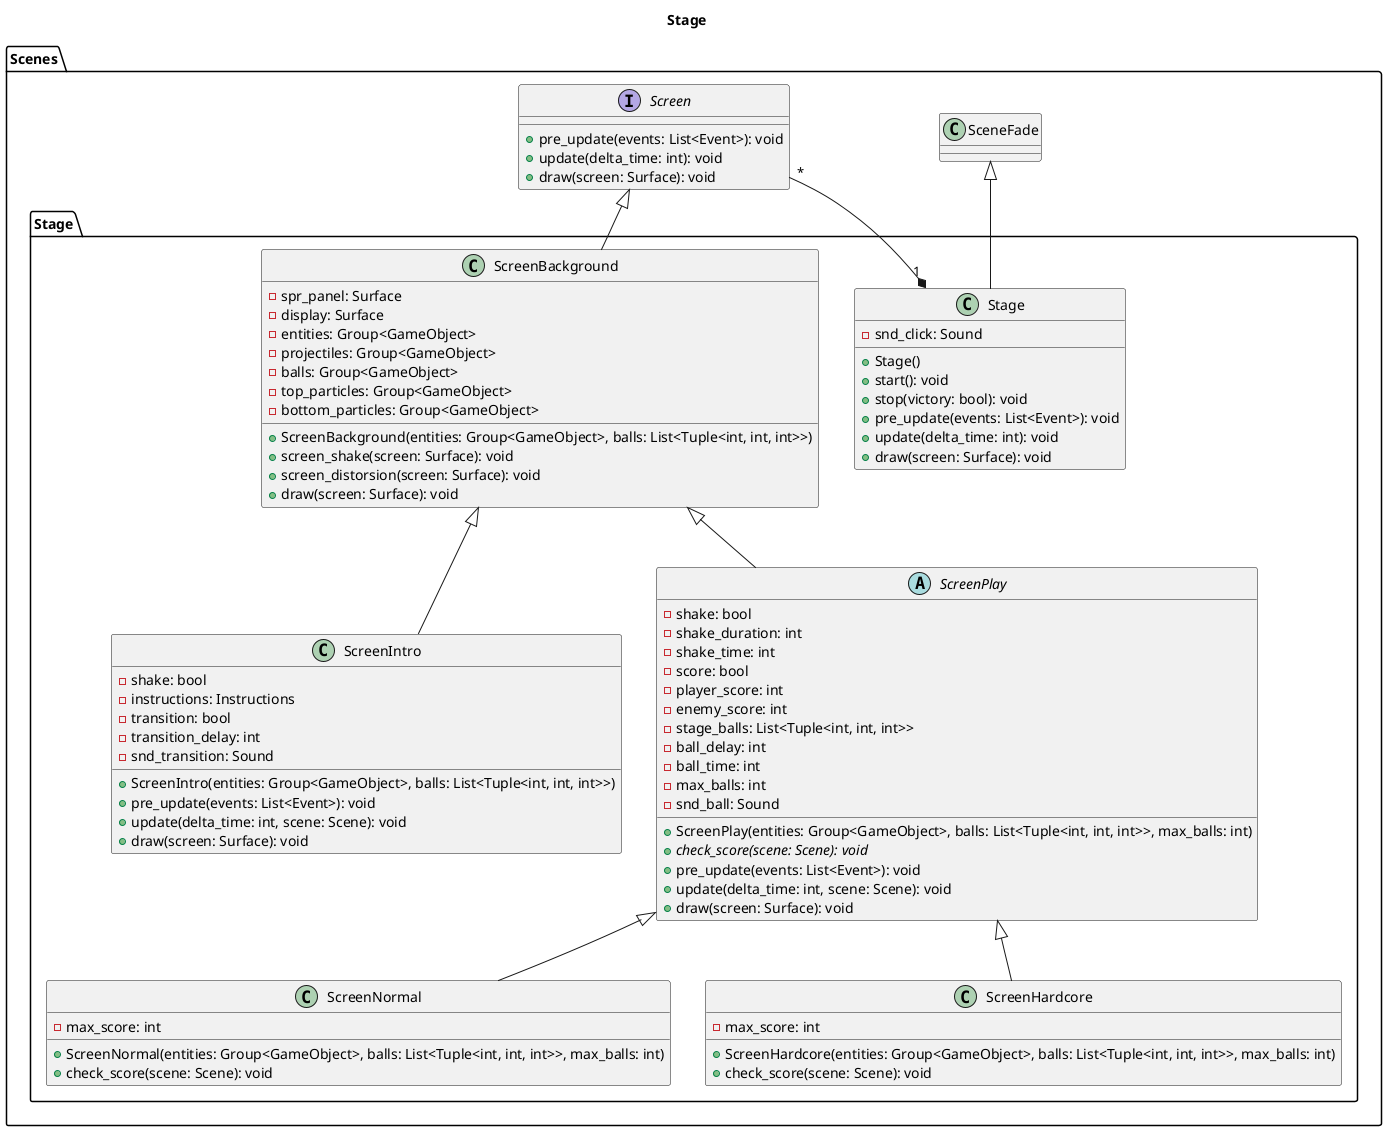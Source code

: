 @startuml

title Stage

package Scenes {
    class SceneFade

    interface Screen {
        + pre_update(events: List<Event>): void
        + update(delta_time: int): void 
        + draw(screen: Surface): void
    }

    package Scenes.Stage {
        class Stage {
            - snd_click: Sound
            + Stage()
            + start(): void
            + stop(victory: bool): void
            + pre_update(events: List<Event>): void
            + update(delta_time: int): void 
            + draw(screen: Surface): void
        }
        SceneFade <|-- Stage
        Stage "1" *-- "*" Screen

        class ScreenBackground {
            - spr_panel: Surface
            - display: Surface
            - entities: Group<GameObject>
            - projectiles: Group<GameObject>
            - balls: Group<GameObject>
            - top_particles: Group<GameObject>
            - bottom_particles: Group<GameObject>
            + ScreenBackground(entities: Group<GameObject>, balls: List<Tuple<int, int, int>>)
            + screen_shake(screen: Surface): void
            + screen_distorsion(screen: Surface): void
            + draw(screen: Surface): void
        }
        Screen <|-- ScreenBackground

        class ScreenIntro {
            - shake: bool
            - instructions: Instructions
            - transition: bool
            - transition_delay: int
            - snd_transition: Sound
            + ScreenIntro(entities: Group<GameObject>, balls: List<Tuple<int, int, int>>)
            + pre_update(events: List<Event>): void
            + update(delta_time: int, scene: Scene): void
            + draw(screen: Surface): void
        }
        ScreenBackground <|-- ScreenIntro
        
        abstract class ScreenPlay {
            - shake: bool
            - shake_duration: int
            - shake_time: int
            - score: bool
            - player_score: int
            - enemy_score: int
            - stage_balls: List<Tuple<int, int, int>>
            - ball_delay: int
            - ball_time: int
            - max_balls: int
            - snd_ball: Sound
            + ScreenPlay(entities: Group<GameObject>, balls: List<Tuple<int, int, int>>, max_balls: int)
            + {abstract} check_score(scene: Scene): void
            + pre_update(events: List<Event>): void
            + update(delta_time: int, scene: Scene): void
            + draw(screen: Surface): void   
        }
        ScreenBackground <|-- ScreenPlay
        
        class ScreenNormal {
            - max_score: int
            + ScreenNormal(entities: Group<GameObject>, balls: List<Tuple<int, int, int>>, max_balls: int)
            + check_score(scene: Scene): void
        }
        ScreenPlay <|-- ScreenNormal

        class ScreenHardcore {
            - max_score: int
            + ScreenHardcore(entities: Group<GameObject>, balls: List<Tuple<int, int, int>>, max_balls: int)
            + check_score(scene: Scene): void
        }
        ScreenPlay <|-- ScreenHardcore
    }
}

@enduml